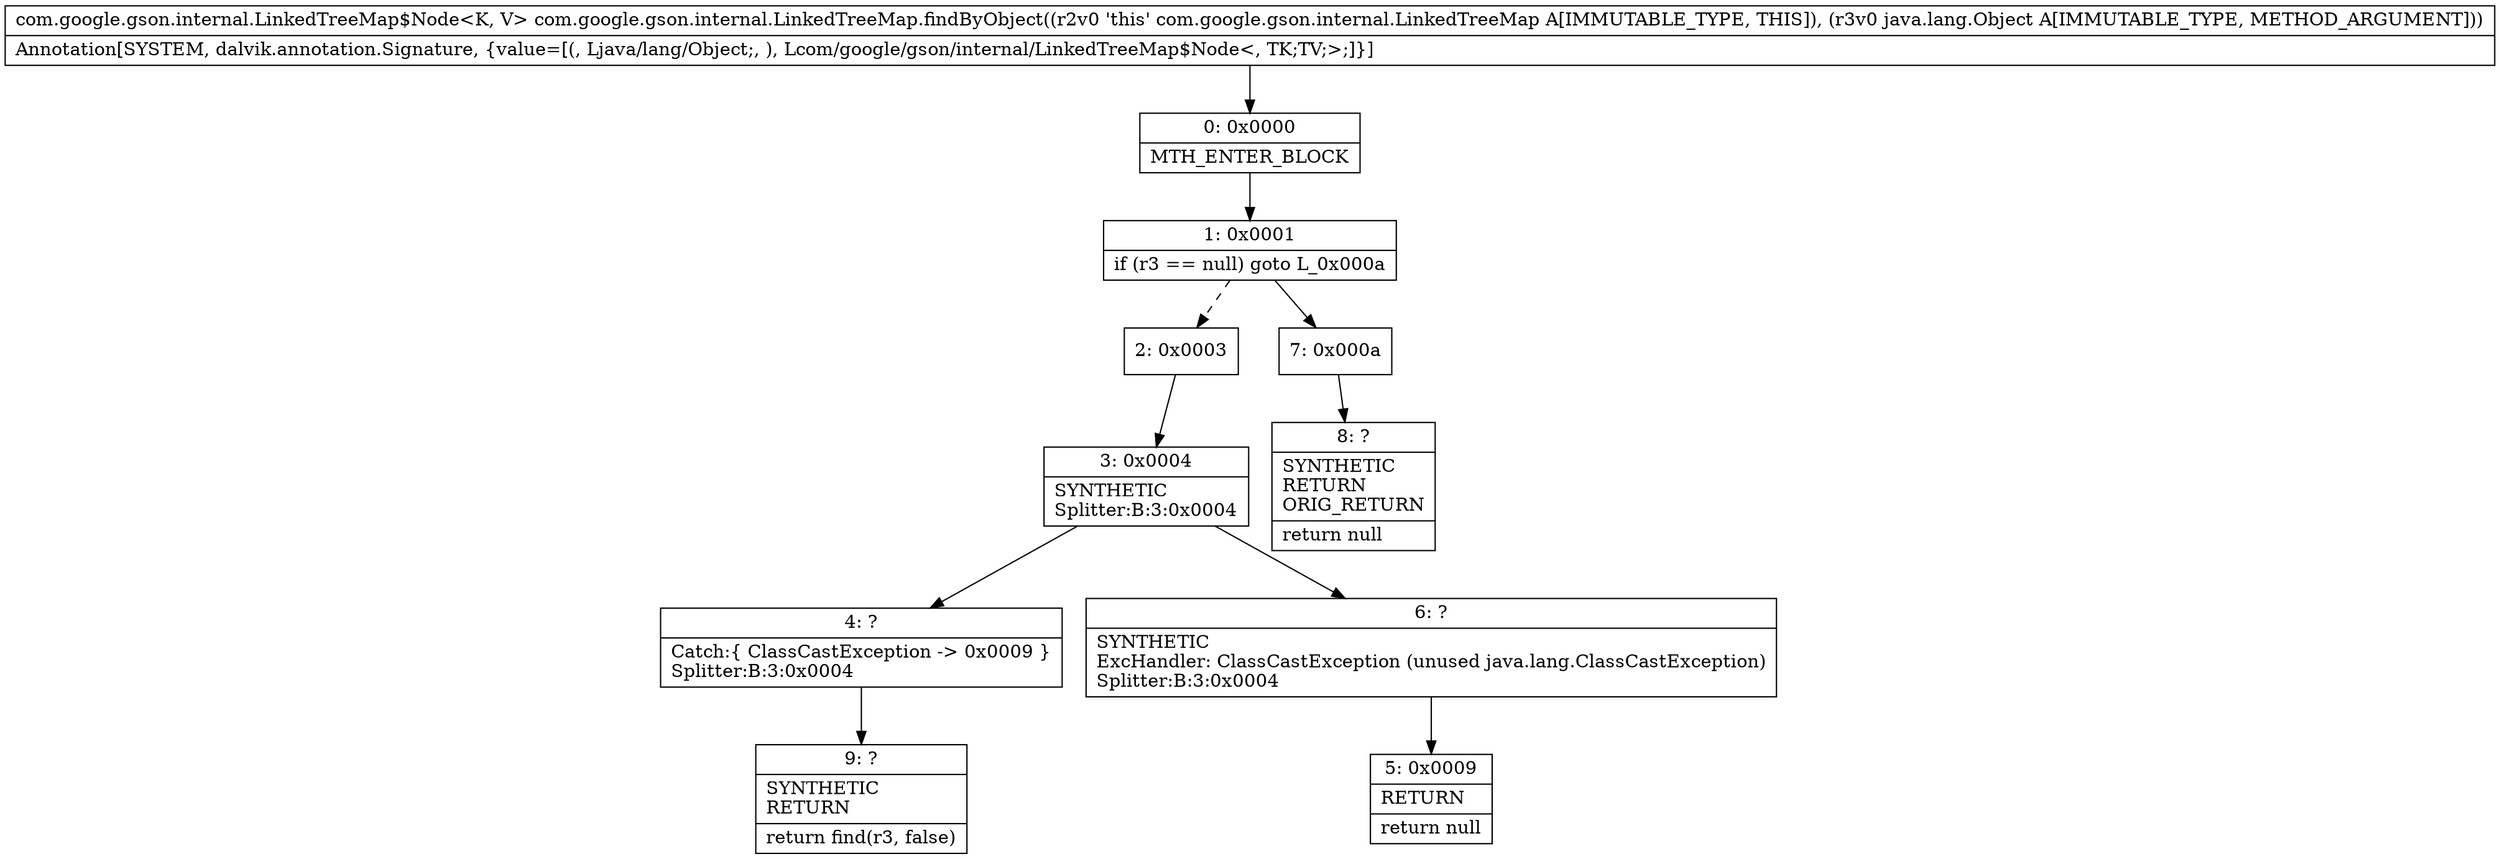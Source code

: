 digraph "CFG forcom.google.gson.internal.LinkedTreeMap.findByObject(Ljava\/lang\/Object;)Lcom\/google\/gson\/internal\/LinkedTreeMap$Node;" {
Node_0 [shape=record,label="{0\:\ 0x0000|MTH_ENTER_BLOCK\l}"];
Node_1 [shape=record,label="{1\:\ 0x0001|if (r3 == null) goto L_0x000a\l}"];
Node_2 [shape=record,label="{2\:\ 0x0003}"];
Node_3 [shape=record,label="{3\:\ 0x0004|SYNTHETIC\lSplitter:B:3:0x0004\l}"];
Node_4 [shape=record,label="{4\:\ ?|Catch:\{ ClassCastException \-\> 0x0009 \}\lSplitter:B:3:0x0004\l}"];
Node_5 [shape=record,label="{5\:\ 0x0009|RETURN\l|return null\l}"];
Node_6 [shape=record,label="{6\:\ ?|SYNTHETIC\lExcHandler: ClassCastException (unused java.lang.ClassCastException)\lSplitter:B:3:0x0004\l}"];
Node_7 [shape=record,label="{7\:\ 0x000a}"];
Node_8 [shape=record,label="{8\:\ ?|SYNTHETIC\lRETURN\lORIG_RETURN\l|return null\l}"];
Node_9 [shape=record,label="{9\:\ ?|SYNTHETIC\lRETURN\l|return find(r3, false)\l}"];
MethodNode[shape=record,label="{com.google.gson.internal.LinkedTreeMap$Node\<K, V\> com.google.gson.internal.LinkedTreeMap.findByObject((r2v0 'this' com.google.gson.internal.LinkedTreeMap A[IMMUTABLE_TYPE, THIS]), (r3v0 java.lang.Object A[IMMUTABLE_TYPE, METHOD_ARGUMENT]))  | Annotation[SYSTEM, dalvik.annotation.Signature, \{value=[(, Ljava\/lang\/Object;, ), Lcom\/google\/gson\/internal\/LinkedTreeMap$Node\<, TK;TV;\>;]\}]\l}"];
MethodNode -> Node_0;
Node_0 -> Node_1;
Node_1 -> Node_2[style=dashed];
Node_1 -> Node_7;
Node_2 -> Node_3;
Node_3 -> Node_4;
Node_3 -> Node_6;
Node_4 -> Node_9;
Node_6 -> Node_5;
Node_7 -> Node_8;
}

